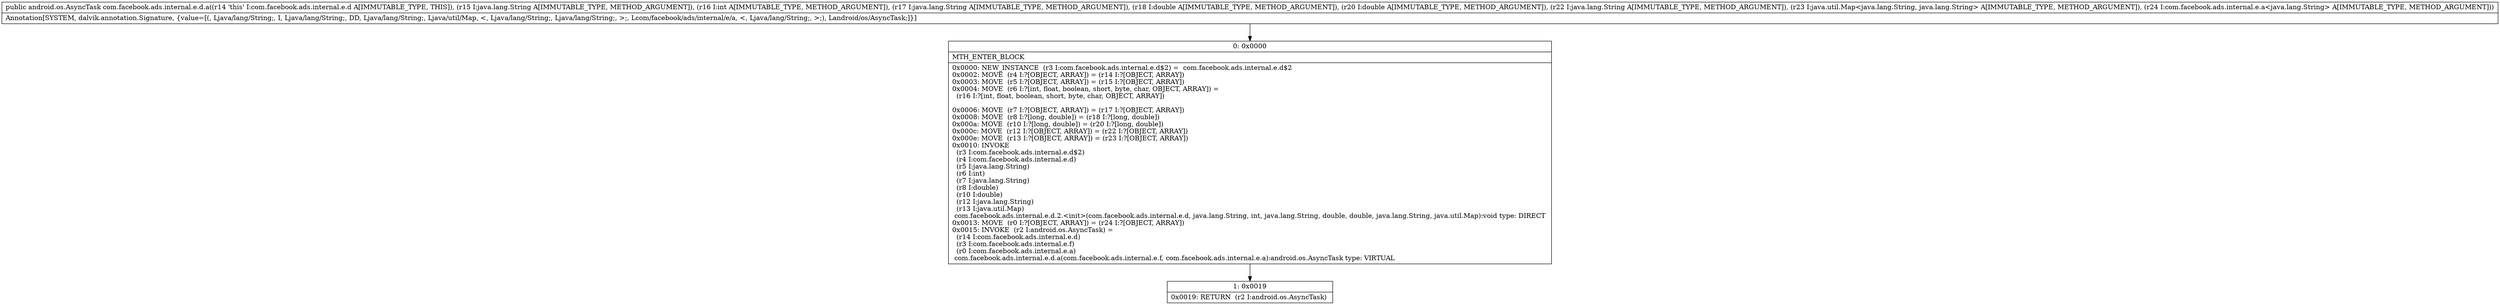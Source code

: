 digraph "CFG forcom.facebook.ads.internal.e.d.a(Ljava\/lang\/String;ILjava\/lang\/String;DDLjava\/lang\/String;Ljava\/util\/Map;Lcom\/facebook\/ads\/internal\/e\/a;)Landroid\/os\/AsyncTask;" {
Node_0 [shape=record,label="{0\:\ 0x0000|MTH_ENTER_BLOCK\l|0x0000: NEW_INSTANCE  (r3 I:com.facebook.ads.internal.e.d$2) =  com.facebook.ads.internal.e.d$2 \l0x0002: MOVE  (r4 I:?[OBJECT, ARRAY]) = (r14 I:?[OBJECT, ARRAY]) \l0x0003: MOVE  (r5 I:?[OBJECT, ARRAY]) = (r15 I:?[OBJECT, ARRAY]) \l0x0004: MOVE  (r6 I:?[int, float, boolean, short, byte, char, OBJECT, ARRAY]) = \l  (r16 I:?[int, float, boolean, short, byte, char, OBJECT, ARRAY])\l \l0x0006: MOVE  (r7 I:?[OBJECT, ARRAY]) = (r17 I:?[OBJECT, ARRAY]) \l0x0008: MOVE  (r8 I:?[long, double]) = (r18 I:?[long, double]) \l0x000a: MOVE  (r10 I:?[long, double]) = (r20 I:?[long, double]) \l0x000c: MOVE  (r12 I:?[OBJECT, ARRAY]) = (r22 I:?[OBJECT, ARRAY]) \l0x000e: MOVE  (r13 I:?[OBJECT, ARRAY]) = (r23 I:?[OBJECT, ARRAY]) \l0x0010: INVOKE  \l  (r3 I:com.facebook.ads.internal.e.d$2)\l  (r4 I:com.facebook.ads.internal.e.d)\l  (r5 I:java.lang.String)\l  (r6 I:int)\l  (r7 I:java.lang.String)\l  (r8 I:double)\l  (r10 I:double)\l  (r12 I:java.lang.String)\l  (r13 I:java.util.Map)\l com.facebook.ads.internal.e.d.2.\<init\>(com.facebook.ads.internal.e.d, java.lang.String, int, java.lang.String, double, double, java.lang.String, java.util.Map):void type: DIRECT \l0x0013: MOVE  (r0 I:?[OBJECT, ARRAY]) = (r24 I:?[OBJECT, ARRAY]) \l0x0015: INVOKE  (r2 I:android.os.AsyncTask) = \l  (r14 I:com.facebook.ads.internal.e.d)\l  (r3 I:com.facebook.ads.internal.e.f)\l  (r0 I:com.facebook.ads.internal.e.a)\l com.facebook.ads.internal.e.d.a(com.facebook.ads.internal.e.f, com.facebook.ads.internal.e.a):android.os.AsyncTask type: VIRTUAL \l}"];
Node_1 [shape=record,label="{1\:\ 0x0019|0x0019: RETURN  (r2 I:android.os.AsyncTask) \l}"];
MethodNode[shape=record,label="{public android.os.AsyncTask com.facebook.ads.internal.e.d.a((r14 'this' I:com.facebook.ads.internal.e.d A[IMMUTABLE_TYPE, THIS]), (r15 I:java.lang.String A[IMMUTABLE_TYPE, METHOD_ARGUMENT]), (r16 I:int A[IMMUTABLE_TYPE, METHOD_ARGUMENT]), (r17 I:java.lang.String A[IMMUTABLE_TYPE, METHOD_ARGUMENT]), (r18 I:double A[IMMUTABLE_TYPE, METHOD_ARGUMENT]), (r20 I:double A[IMMUTABLE_TYPE, METHOD_ARGUMENT]), (r22 I:java.lang.String A[IMMUTABLE_TYPE, METHOD_ARGUMENT]), (r23 I:java.util.Map\<java.lang.String, java.lang.String\> A[IMMUTABLE_TYPE, METHOD_ARGUMENT]), (r24 I:com.facebook.ads.internal.e.a\<java.lang.String\> A[IMMUTABLE_TYPE, METHOD_ARGUMENT]))  | Annotation[SYSTEM, dalvik.annotation.Signature, \{value=[(, Ljava\/lang\/String;, I, Ljava\/lang\/String;, DD, Ljava\/lang\/String;, Ljava\/util\/Map, \<, Ljava\/lang\/String;, Ljava\/lang\/String;, \>;, Lcom\/facebook\/ads\/internal\/e\/a, \<, Ljava\/lang\/String;, \>;), Landroid\/os\/AsyncTask;]\}]\l}"];
MethodNode -> Node_0;
Node_0 -> Node_1;
}

